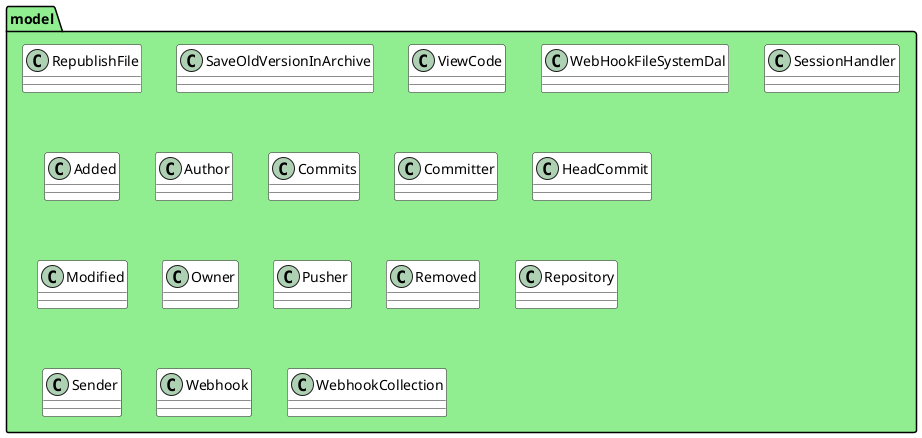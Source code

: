 @startuml

namespace model #lightgreen{
    class RepublishFile             #white
    class SaveOldVersionInArchive   #white
    class ViewCode                  #white
    class WebHookFileSystemDal      #white
    class SessionHandler            #white
    class Added                     #white
    class Author                    #white
    class Commits                   #white
    class Committer                 #white
    class HeadCommit                #white
    class Modified                  #white
    class Owner                     #white
    class Pusher                    #white
    class Removed                   #white
    class Repository                #white
    class Sender                    #white
    class Webhook                   #white
    class WebhookCollection         #white
}


@enduml